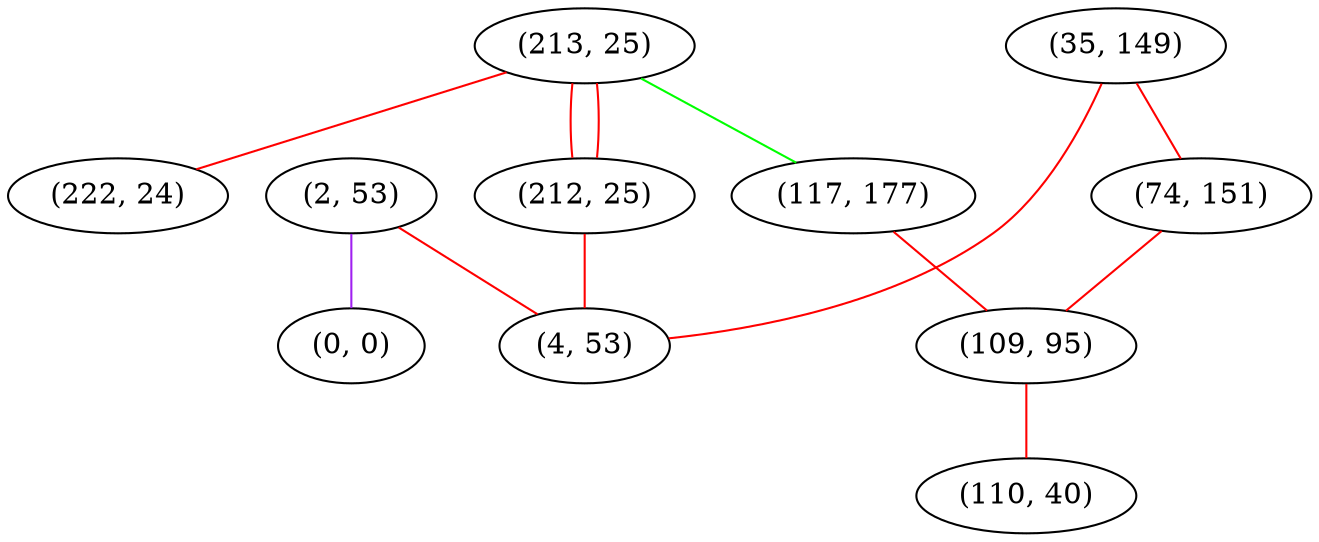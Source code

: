 graph "" {
"(213, 25)";
"(222, 24)";
"(212, 25)";
"(2, 53)";
"(35, 149)";
"(74, 151)";
"(0, 0)";
"(4, 53)";
"(117, 177)";
"(109, 95)";
"(110, 40)";
"(213, 25)" -- "(117, 177)"  [color=green, key=0, weight=2];
"(213, 25)" -- "(212, 25)"  [color=red, key=0, weight=1];
"(213, 25)" -- "(212, 25)"  [color=red, key=1, weight=1];
"(213, 25)" -- "(222, 24)"  [color=red, key=0, weight=1];
"(212, 25)" -- "(4, 53)"  [color=red, key=0, weight=1];
"(2, 53)" -- "(4, 53)"  [color=red, key=0, weight=1];
"(2, 53)" -- "(0, 0)"  [color=purple, key=0, weight=4];
"(35, 149)" -- "(4, 53)"  [color=red, key=0, weight=1];
"(35, 149)" -- "(74, 151)"  [color=red, key=0, weight=1];
"(74, 151)" -- "(109, 95)"  [color=red, key=0, weight=1];
"(117, 177)" -- "(109, 95)"  [color=red, key=0, weight=1];
"(109, 95)" -- "(110, 40)"  [color=red, key=0, weight=1];
}
